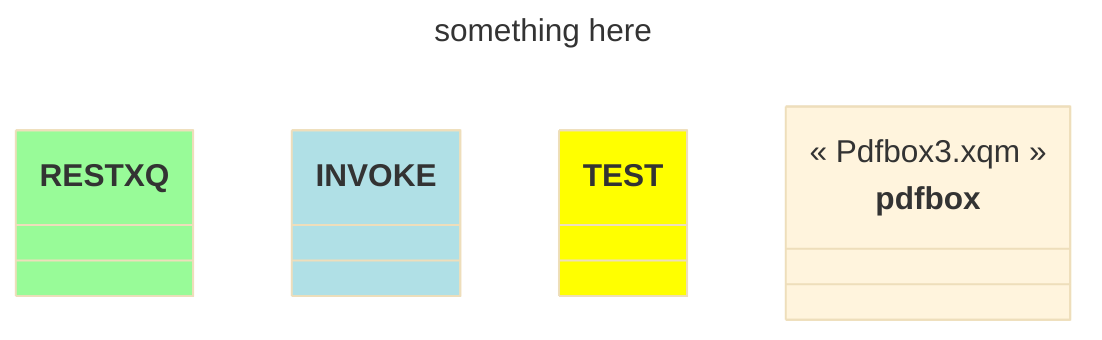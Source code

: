 ---
title: something here
config:
  theme: base
  securityLevel: loose
--- 
classDiagram
direction TB

class RESTXQ:::cssrest  
class INVOKE:::cssmain  
class TEST:::cssunit

class pdfbox { << Pdfbox3.xqm >>}



classDef cssrest fill:palegreen
classDef cssmain fill:powderblue
classDef cssunit fill:yellow

link pdfbox "modules/F000001/index.html" "This is a tooltip for org.expkg_zone58.Pdfbox3"